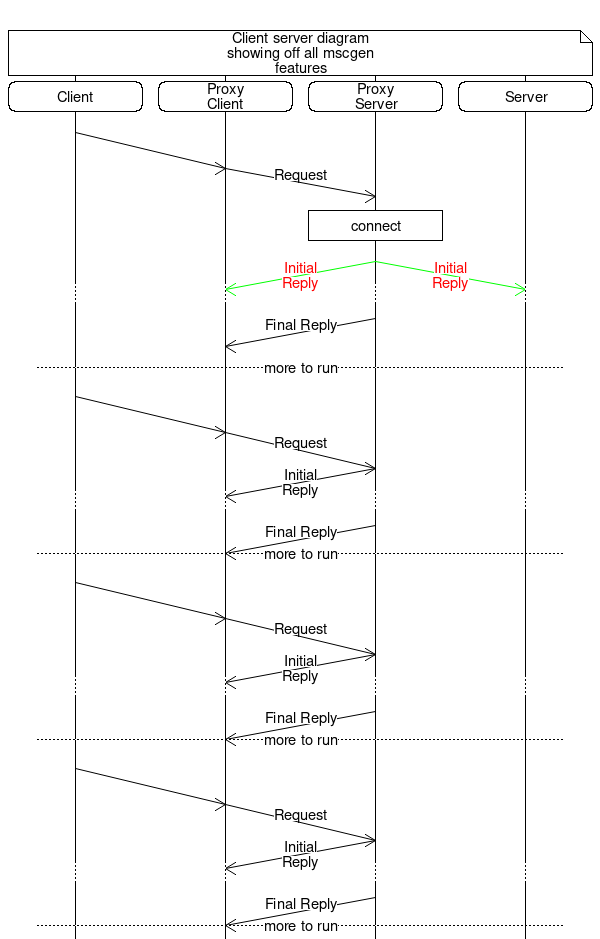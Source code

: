 # MSC for some fictional process
msc {
#     hscale = "0.5";
     c[label=""], pc[label=""], ps[label=""], s[label=""]; 
     c note s[label="Client server diagram\nshowing off all mscgen\nfeatures"];
     c rbox c [label="Client"], 
     pc rbox pc[label="Proxy\nClient"], 
     ps rbox ps[label="Proxy\nServer"], 
     s rbox s[label="Server"];

     c =>> pc[arcskip=1 ]; 
     pc =>> ps [label = "Request", arcskip=1];
     |||;
     ps box ps [label ="connect"];
     ps =>> s [label = "Initial\nReply", arcskip=1, textcolor="red", linecolor="green"], 
     ps =>> pc [label = "Initial\nReply", arcskip=1, textcolor="red", linecolor="green"]; 
     ...;
     ps =>> pc [label = "Final Reply", arcskip=1]; 
     |||;
     --- [label = "more to run"]; 
     
     
     c =>> pc[arcskip=1 ]; 
     pc =>> ps [label = "Request", arcskip=1];
     ps =>> pc [label = "Initial\nReply", arcskip=1]; 
     ...;
     ps =>> pc [label = "Final Reply", arcskip=1]; 
     --- [label = "more to run"]; 

     
     
     c =>> pc[arcskip=1 ]; 
     pc =>> ps [label = "Request", arcskip=1];
     ps =>> pc [label = "Initial\nReply", arcskip=1]; 
     ...;
     ps =>> pc [label = "Final Reply", arcskip=1]; 
     --- [label = "more to run"]; 
     
     
     c =>> pc[arcskip=1 ]; 
     pc =>> ps [label = "Request", arcskip=1];
     ps =>> pc [label = "Initial\nReply", arcskip=1]; 
     ...;
     ps =>> pc [label = "Final Reply", arcskip=1]; 
     --- [label = "more to run"]; 
     

  ##  a->b [ label = "ab()" ] ;
  ## b->c [ label = "bc(TRUE)"];
  ## c=>c [ label = "process(1)" ];
  ## c=>c [ label = "process(2)" ];
  ## ...;
  ## c=>c [ label = "process(n)" ];
  ## c=>c [ label = "process(END)" ];
  ## a<<=c [ label = "callback()"];
  ## ---  [ label = "If more to run", ID="*" ];
  ## a->a [ label = "next()"];
  ## a->c [ label = "ac1()\nac2()"];
  ## b<-c [ label = "cb(TRUE)"];
  ## b->b [ label = "stalled(...)"];
  ## a<-b [ label = "ab() = FALSE"];
}
